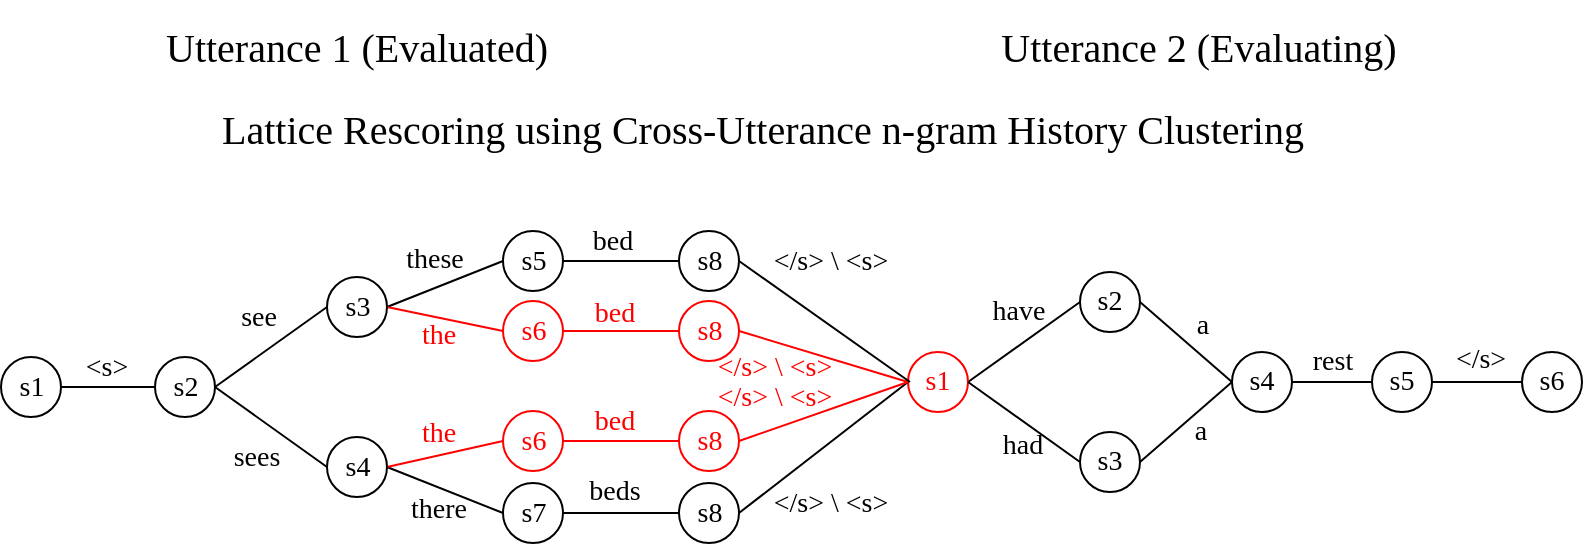 <mxfile version="16.5.3" type="github">
  <diagram id="GkwxvoKI0v0egCr2lqlU" name="Page-1">
    <mxGraphModel dx="946" dy="645" grid="1" gridSize="10" guides="1" tooltips="1" connect="1" arrows="1" fold="1" page="1" pageScale="1" pageWidth="850" pageHeight="1100" math="0" shadow="0">
      <root>
        <mxCell id="0" />
        <mxCell id="1" parent="0" />
        <mxCell id="RtcgU3C-zt8aPHX_ZTjs-4" style="rounded=0;orthogonalLoop=1;jettySize=auto;html=1;exitX=1;exitY=0.5;exitDx=0;exitDy=0;entryX=0;entryY=0.5;entryDx=0;entryDy=0;endArrow=none;endFill=0;fontColor=#000000;strokeColor=#000000;fontSize=14;fontFamily=Georgia;" parent="1" source="RtcgU3C-zt8aPHX_ZTjs-1" target="RtcgU3C-zt8aPHX_ZTjs-2" edge="1">
          <mxGeometry relative="1" as="geometry">
            <mxPoint x="810.5" y="282.5" as="targetPoint" />
          </mxGeometry>
        </mxCell>
        <mxCell id="4VMU7p_WYgPRxcq0oTT4-2" style="rounded=0;orthogonalLoop=1;jettySize=auto;html=1;exitX=1;exitY=0.5;exitDx=0;exitDy=0;entryX=0;entryY=0.5;entryDx=0;entryDy=0;endArrow=none;endFill=0;fontFamily=Georgia;" parent="1" source="RtcgU3C-zt8aPHX_ZTjs-1" target="4VMU7p_WYgPRxcq0oTT4-1" edge="1">
          <mxGeometry relative="1" as="geometry">
            <mxPoint x="810.5" y="362.5" as="targetPoint" />
          </mxGeometry>
        </mxCell>
        <mxCell id="RtcgU3C-zt8aPHX_ZTjs-1" value="s2" style="ellipse;whiteSpace=wrap;html=1;aspect=fixed;fontColor=#000000;strokeColor=#000000;fontSize=14;fontFamily=Georgia;" parent="1" vertex="1">
          <mxGeometry x="732.5" y="307.5" width="30" height="30" as="geometry" />
        </mxCell>
        <mxCell id="RtcgU3C-zt8aPHX_ZTjs-10" style="edgeStyle=none;rounded=0;orthogonalLoop=1;jettySize=auto;html=1;exitX=1;exitY=0.5;exitDx=0;exitDy=0;entryX=0;entryY=0.5;entryDx=0;entryDy=0;endArrow=none;endFill=0;fontColor=#000000;fontSize=14;fontFamily=Georgia;" parent="1" source="RtcgU3C-zt8aPHX_ZTjs-2" target="RtcgU3C-zt8aPHX_ZTjs-6" edge="1">
          <mxGeometry relative="1" as="geometry" />
        </mxCell>
        <mxCell id="RtcgU3C-zt8aPHX_ZTjs-11" style="edgeStyle=none;rounded=0;orthogonalLoop=1;jettySize=auto;html=1;exitX=1;exitY=0.5;exitDx=0;exitDy=0;entryX=0;entryY=0.5;entryDx=0;entryDy=0;endArrow=none;endFill=0;strokeColor=#FF0000;fontColor=#000000;fontSize=14;fontFamily=Georgia;" parent="1" source="RtcgU3C-zt8aPHX_ZTjs-2" target="RtcgU3C-zt8aPHX_ZTjs-7" edge="1">
          <mxGeometry relative="1" as="geometry" />
        </mxCell>
        <mxCell id="RtcgU3C-zt8aPHX_ZTjs-2" value="s3" style="ellipse;whiteSpace=wrap;html=1;aspect=fixed;fontColor=#000000;strokeColor=#000000;fontSize=14;fontFamily=Georgia;" parent="1" vertex="1">
          <mxGeometry x="818.5" y="267.5" width="30" height="30" as="geometry" />
        </mxCell>
        <mxCell id="RtcgU3C-zt8aPHX_ZTjs-13" style="edgeStyle=none;rounded=0;orthogonalLoop=1;jettySize=auto;html=1;exitX=1;exitY=0.5;exitDx=0;exitDy=0;entryX=0;entryY=0.5;entryDx=0;entryDy=0;endArrow=none;endFill=0;fontColor=#000000;fontSize=14;fontFamily=Georgia;" parent="1" source="4VMU7p_WYgPRxcq0oTT4-1" target="RtcgU3C-zt8aPHX_ZTjs-9" edge="1">
          <mxGeometry relative="1" as="geometry">
            <mxPoint x="896.5" y="357.5" as="sourcePoint" />
          </mxGeometry>
        </mxCell>
        <mxCell id="RtcgU3C-zt8aPHX_ZTjs-48" style="edgeStyle=none;rounded=0;orthogonalLoop=1;jettySize=auto;html=1;exitX=1;exitY=0.5;exitDx=0;exitDy=0;entryX=0;entryY=0.5;entryDx=0;entryDy=0;fontSize=14;endArrow=none;endFill=0;fontColor=#000000;fontFamily=Georgia;" parent="1" source="RtcgU3C-zt8aPHX_ZTjs-6" target="CVOTNyJvkZIV5OlrlDnd-2" edge="1">
          <mxGeometry relative="1" as="geometry">
            <mxPoint x="1209.5" y="292.5" as="targetPoint" />
          </mxGeometry>
        </mxCell>
        <mxCell id="RtcgU3C-zt8aPHX_ZTjs-6" value="s5" style="ellipse;whiteSpace=wrap;html=1;aspect=fixed;fontColor=#000000;fontSize=14;fontFamily=Georgia;" parent="1" vertex="1">
          <mxGeometry x="906.5" y="244.5" width="30" height="30" as="geometry" />
        </mxCell>
        <mxCell id="RtcgU3C-zt8aPHX_ZTjs-29" style="edgeStyle=none;rounded=0;orthogonalLoop=1;jettySize=auto;html=1;exitX=1;exitY=0.5;exitDx=0;exitDy=0;entryX=0;entryY=0.5;entryDx=0;entryDy=0;fontSize=14;endArrow=none;endFill=0;fontColor=#FF0000;fontFamily=Georgia;strokeColor=#FF0000;" parent="1" source="RtcgU3C-zt8aPHX_ZTjs-7" target="RtcgU3C-zt8aPHX_ZTjs-28" edge="1">
          <mxGeometry relative="1" as="geometry" />
        </mxCell>
        <mxCell id="RtcgU3C-zt8aPHX_ZTjs-7" value="s6" style="ellipse;whiteSpace=wrap;html=1;aspect=fixed;fontColor=#FF0000;fontSize=14;fontFamily=Georgia;strokeColor=#FF0000;" parent="1" vertex="1">
          <mxGeometry x="906.5" y="279.5" width="30" height="30" as="geometry" />
        </mxCell>
        <mxCell id="RtcgU3C-zt8aPHX_ZTjs-45" style="edgeStyle=none;rounded=0;orthogonalLoop=1;jettySize=auto;html=1;exitX=1;exitY=0.5;exitDx=0;exitDy=0;entryX=0;entryY=0.5;entryDx=0;entryDy=0;fontSize=14;endArrow=none;endFill=0;fontColor=#000000;fontFamily=Georgia;" parent="1" source="RtcgU3C-zt8aPHX_ZTjs-9" target="CVOTNyJvkZIV5OlrlDnd-3" edge="1">
          <mxGeometry relative="1" as="geometry" />
        </mxCell>
        <mxCell id="RtcgU3C-zt8aPHX_ZTjs-9" value="s7" style="ellipse;whiteSpace=wrap;html=1;aspect=fixed;fontColor=#000000;fontSize=14;fontFamily=Georgia;" parent="1" vertex="1">
          <mxGeometry x="906.5" y="370.5" width="30" height="30" as="geometry" />
        </mxCell>
        <mxCell id="RtcgU3C-zt8aPHX_ZTjs-14" value="&lt;font style=&quot;font-size: 14px&quot;&gt;see&lt;/font&gt;" style="text;html=1;align=center;verticalAlign=middle;resizable=0;points=[];autosize=1;strokeColor=none;fillColor=none;fontColor=#000000;fontSize=14;fontFamily=Georgia;" parent="1" vertex="1">
          <mxGeometry x="763.5" y="277.5" width="40" height="20" as="geometry" />
        </mxCell>
        <mxCell id="RtcgU3C-zt8aPHX_ZTjs-16" value="these" style="text;html=1;align=center;verticalAlign=middle;resizable=0;points=[];autosize=1;strokeColor=none;fillColor=none;fontSize=14;fontColor=#000000;fontFamily=Georgia;" parent="1" vertex="1">
          <mxGeometry x="846.5" y="248.5" width="50" height="20" as="geometry" />
        </mxCell>
        <mxCell id="RtcgU3C-zt8aPHX_ZTjs-17" value="the" style="text;html=1;align=center;verticalAlign=middle;resizable=0;points=[];autosize=1;strokeColor=none;fillColor=none;fontSize=14;fontColor=#FF0000;fontFamily=Georgia;" parent="1" vertex="1">
          <mxGeometry x="853.5" y="286.5" width="40" height="20" as="geometry" />
        </mxCell>
        <mxCell id="RtcgU3C-zt8aPHX_ZTjs-21" style="edgeStyle=none;rounded=0;orthogonalLoop=1;jettySize=auto;html=1;exitX=1;exitY=0.5;exitDx=0;exitDy=0;entryX=0;entryY=0.5;entryDx=0;entryDy=0;fontSize=14;endArrow=none;endFill=0;fontColor=#000000;strokeColor=#000000;fontFamily=Georgia;" parent="1" source="RtcgU3C-zt8aPHX_ZTjs-20" target="RtcgU3C-zt8aPHX_ZTjs-1" edge="1">
          <mxGeometry relative="1" as="geometry" />
        </mxCell>
        <mxCell id="RtcgU3C-zt8aPHX_ZTjs-20" value="&lt;font style=&quot;font-size: 14px;&quot;&gt;s1&lt;/font&gt;" style="ellipse;whiteSpace=wrap;html=1;aspect=fixed;fontColor=#000000;strokeColor=#000000;fontSize=14;fontFamily=Georgia;" parent="1" vertex="1">
          <mxGeometry x="655.5" y="307.5" width="30" height="30" as="geometry" />
        </mxCell>
        <mxCell id="RtcgU3C-zt8aPHX_ZTjs-22" value="&lt;font style=&quot;font-size: 14px&quot;&gt;&amp;lt;s&amp;gt;&lt;/font&gt;" style="text;html=1;align=center;verticalAlign=middle;resizable=0;points=[];autosize=1;strokeColor=none;fillColor=none;fontColor=#000000;fontSize=14;fontFamily=Georgia;" parent="1" vertex="1">
          <mxGeometry x="687.5" y="302.5" width="40" height="20" as="geometry" />
        </mxCell>
        <mxCell id="RtcgU3C-zt8aPHX_ZTjs-52" style="edgeStyle=none;rounded=0;orthogonalLoop=1;jettySize=auto;html=1;exitX=1;exitY=0.5;exitDx=0;exitDy=0;fontSize=14;endArrow=none;endFill=0;fontColor=#FF0000;fontFamily=Georgia;entryX=0;entryY=0.5;entryDx=0;entryDy=0;strokeColor=#FF0000;" parent="1" source="RtcgU3C-zt8aPHX_ZTjs-28" target="54BcYv2EsDL3iLWHWI-8-8" edge="1">
          <mxGeometry relative="1" as="geometry">
            <mxPoint x="1115" y="320" as="targetPoint" />
          </mxGeometry>
        </mxCell>
        <mxCell id="RtcgU3C-zt8aPHX_ZTjs-28" value="s8" style="ellipse;whiteSpace=wrap;html=1;aspect=fixed;fontColor=#FF0000;fontSize=14;fontFamily=Georgia;strokeColor=#FF0000;" parent="1" vertex="1">
          <mxGeometry x="994.5" y="279.5" width="30" height="30" as="geometry" />
        </mxCell>
        <mxCell id="RtcgU3C-zt8aPHX_ZTjs-38" value="beds" style="text;html=1;align=center;verticalAlign=middle;resizable=0;points=[];autosize=1;strokeColor=none;fillColor=none;fontSize=14;fontColor=#000000;fontFamily=Georgia;" parent="1" vertex="1">
          <mxGeometry x="941.5" y="364.5" width="40" height="20" as="geometry" />
        </mxCell>
        <mxCell id="RtcgU3C-zt8aPHX_ZTjs-39" value="&lt;span&gt;b&lt;/span&gt;ed" style="text;html=1;align=center;verticalAlign=middle;resizable=0;points=[];autosize=1;strokeColor=none;fillColor=none;fontSize=14;fontColor=#000000;fontFamily=Georgia;" parent="1" vertex="1">
          <mxGeometry x="940.5" y="239.5" width="40" height="20" as="geometry" />
        </mxCell>
        <mxCell id="RtcgU3C-zt8aPHX_ZTjs-46" value="&lt;span&gt;b&lt;/span&gt;ed" style="text;html=1;align=center;verticalAlign=middle;resizable=0;points=[];autosize=1;strokeColor=none;fillColor=none;fontSize=14;fontColor=#FF0000;fontFamily=Georgia;" parent="1" vertex="1">
          <mxGeometry x="941.5" y="275.5" width="40" height="20" as="geometry" />
        </mxCell>
        <mxCell id="RtcgU3C-zt8aPHX_ZTjs-105" value="s6" style="ellipse;whiteSpace=wrap;html=1;aspect=fixed;fontSize=14;fontColor=#000000;fontFamily=Georgia;" parent="1" vertex="1">
          <mxGeometry x="1416" y="305" width="30" height="30" as="geometry" />
        </mxCell>
        <mxCell id="RtcgU3C-zt8aPHX_ZTjs-119" value="&lt;font color=&quot;#000000&quot; style=&quot;font-size: 20px&quot;&gt;&lt;font style=&quot;font-size: 20px&quot;&gt;Utterance 1&amp;nbsp;(Evaluated)&lt;/font&gt;&lt;br&gt;&lt;/font&gt;" style="text;html=1;align=center;verticalAlign=middle;resizable=0;points=[];autosize=1;strokeColor=none;fillColor=none;fontSize=30;fontFamily=Georgia;fontColor=#FF0000;" parent="1" vertex="1">
          <mxGeometry x="723" y="129" width="220" height="40" as="geometry" />
        </mxCell>
        <mxCell id="RtcgU3C-zt8aPHX_ZTjs-120" value="&lt;font color=&quot;#000000&quot; style=&quot;font-size: 20px&quot;&gt;&lt;font style=&quot;font-size: 20px&quot;&gt;Lattice Rescoring using Cross-Utterance n-gram History Clustering&lt;/font&gt;&lt;br&gt;&lt;/font&gt;" style="text;html=1;align=center;verticalAlign=middle;resizable=0;points=[];autosize=1;strokeColor=none;fillColor=none;fontSize=30;fontFamily=Georgia;fontColor=#FF0000;" parent="1" vertex="1">
          <mxGeometry x="731" y="170" width="610" height="40" as="geometry" />
        </mxCell>
        <mxCell id="4VMU7p_WYgPRxcq0oTT4-12" style="edgeStyle=none;rounded=0;orthogonalLoop=1;jettySize=auto;html=1;exitX=1;exitY=0.5;exitDx=0;exitDy=0;entryX=0;entryY=0.5;entryDx=0;entryDy=0;endArrow=none;endFill=0;fontFamily=Georgia;" parent="1" source="PLGYQZCd30LQGUTYlzt7-8" target="RtcgU3C-zt8aPHX_ZTjs-105" edge="1">
          <mxGeometry relative="1" as="geometry" />
        </mxCell>
        <mxCell id="PLGYQZCd30LQGUTYlzt7-8" value="s5" style="ellipse;whiteSpace=wrap;html=1;aspect=fixed;fontSize=14;fontColor=#000000;fontFamily=Georgia;" parent="1" vertex="1">
          <mxGeometry x="1341" y="305" width="30" height="30" as="geometry" />
        </mxCell>
        <mxCell id="PLGYQZCd30LQGUTYlzt7-9" style="edgeStyle=none;rounded=0;orthogonalLoop=1;jettySize=auto;html=1;exitX=1;exitY=0.5;exitDx=0;exitDy=0;entryX=0;entryY=0.5;entryDx=0;entryDy=0;fontSize=14;endArrow=none;endFill=0;fontColor=#000000;fontFamily=Georgia;" parent="1" source="PLGYQZCd30LQGUTYlzt7-10" target="PLGYQZCd30LQGUTYlzt7-8" edge="1">
          <mxGeometry relative="1" as="geometry" />
        </mxCell>
        <mxCell id="PLGYQZCd30LQGUTYlzt7-10" value="s4" style="ellipse;whiteSpace=wrap;html=1;aspect=fixed;fontSize=14;fontColor=#000000;fontFamily=Georgia;" parent="1" vertex="1">
          <mxGeometry x="1271" y="305" width="30" height="30" as="geometry" />
        </mxCell>
        <mxCell id="PLGYQZCd30LQGUTYlzt7-11" value="&lt;font&gt;a&lt;/font&gt;" style="text;html=1;align=center;verticalAlign=middle;resizable=0;points=[];autosize=1;strokeColor=none;fillColor=none;fontSize=14;fontColor=#000000;fontFamily=Georgia;" parent="1" vertex="1">
          <mxGeometry x="1246" y="282" width="20" height="20" as="geometry" />
        </mxCell>
        <mxCell id="PLGYQZCd30LQGUTYlzt7-12" style="edgeStyle=none;rounded=0;orthogonalLoop=1;jettySize=auto;html=1;exitX=1;exitY=0.5;exitDx=0;exitDy=0;entryX=0;entryY=0.5;entryDx=0;entryDy=0;fontFamily=Georgia;fontSize=14;endArrow=none;endFill=0;fontColor=#000000;" parent="1" source="PLGYQZCd30LQGUTYlzt7-13" target="PLGYQZCd30LQGUTYlzt7-10" edge="1">
          <mxGeometry relative="1" as="geometry" />
        </mxCell>
        <mxCell id="PLGYQZCd30LQGUTYlzt7-13" value="s3" style="ellipse;whiteSpace=wrap;html=1;aspect=fixed;fontSize=14;fontColor=#000000;fontFamily=Georgia;" parent="1" vertex="1">
          <mxGeometry x="1195" y="345" width="30" height="30" as="geometry" />
        </mxCell>
        <mxCell id="PLGYQZCd30LQGUTYlzt7-14" value="&lt;font&gt;have&lt;/font&gt;" style="text;html=1;align=center;verticalAlign=middle;resizable=0;points=[];autosize=1;strokeColor=none;fillColor=none;fontSize=14;fontColor=#000000;fontFamily=Georgia;" parent="1" vertex="1">
          <mxGeometry x="1139" y="275" width="50" height="20" as="geometry" />
        </mxCell>
        <mxCell id="54BcYv2EsDL3iLWHWI-8-1" style="edgeStyle=none;rounded=0;orthogonalLoop=1;jettySize=auto;html=1;exitX=1;exitY=0.5;exitDx=0;exitDy=0;entryX=0;entryY=0.5;entryDx=0;entryDy=0;endArrow=none;endFill=0;fontSize=14;fontColor=#000000;fontFamily=Georgia;" parent="1" source="54BcYv2EsDL3iLWHWI-8-6" target="PLGYQZCd30LQGUTYlzt7-10" edge="1">
          <mxGeometry relative="1" as="geometry" />
        </mxCell>
        <mxCell id="54BcYv2EsDL3iLWHWI-8-6" value="s2" style="ellipse;whiteSpace=wrap;html=1;aspect=fixed;fontSize=14;fontColor=#000000;fontFamily=Georgia;" parent="1" vertex="1">
          <mxGeometry x="1195" y="265" width="30" height="30" as="geometry" />
        </mxCell>
        <mxCell id="54BcYv2EsDL3iLWHWI-8-7" style="edgeStyle=none;rounded=0;orthogonalLoop=1;jettySize=auto;html=1;exitX=1;exitY=0.5;exitDx=0;exitDy=0;entryX=0;entryY=0.5;entryDx=0;entryDy=0;fontSize=14;endArrow=none;endFill=0;fontColor=#000000;fontFamily=Georgia;" parent="1" source="54BcYv2EsDL3iLWHWI-8-8" target="54BcYv2EsDL3iLWHWI-8-6" edge="1">
          <mxGeometry relative="1" as="geometry" />
        </mxCell>
        <mxCell id="54BcYv2EsDL3iLWHWI-8-8" value="s1" style="ellipse;whiteSpace=wrap;html=1;aspect=fixed;fontSize=14;fontColor=#FF0000;fontFamily=Georgia;strokeColor=#FF0000;" parent="1" vertex="1">
          <mxGeometry x="1109" y="305" width="30" height="30" as="geometry" />
        </mxCell>
        <mxCell id="54BcYv2EsDL3iLWHWI-8-29" value="" style="endArrow=none;html=1;rounded=0;fontFamily=Georgia;fontSize=14;fontColor=#808080;strokeColor=#000000;exitX=0;exitY=0.5;exitDx=0;exitDy=0;entryX=1;entryY=0.5;entryDx=0;entryDy=0;" parent="1" source="PLGYQZCd30LQGUTYlzt7-13" target="54BcYv2EsDL3iLWHWI-8-8" edge="1">
          <mxGeometry width="50" height="50" relative="1" as="geometry">
            <mxPoint x="1499" y="365" as="sourcePoint" />
            <mxPoint x="1419" y="420" as="targetPoint" />
          </mxGeometry>
        </mxCell>
        <mxCell id="4VMU7p_WYgPRxcq0oTT4-3" style="edgeStyle=none;rounded=0;orthogonalLoop=1;jettySize=auto;html=1;exitX=1;exitY=0.5;exitDx=0;exitDy=0;entryX=0;entryY=0.5;entryDx=0;entryDy=0;endArrow=none;endFill=0;fontFamily=Georgia;strokeColor=#FF0000;" parent="1" source="4VMU7p_WYgPRxcq0oTT4-1" target="CVOTNyJvkZIV5OlrlDnd-4" edge="1">
          <mxGeometry relative="1" as="geometry" />
        </mxCell>
        <mxCell id="4VMU7p_WYgPRxcq0oTT4-1" value="s4" style="ellipse;whiteSpace=wrap;html=1;aspect=fixed;fontColor=#000000;strokeColor=#000000;fontSize=14;fontFamily=Georgia;" parent="1" vertex="1">
          <mxGeometry x="818.5" y="347.5" width="30" height="30" as="geometry" />
        </mxCell>
        <mxCell id="4VMU7p_WYgPRxcq0oTT4-4" value="&lt;font style=&quot;font-size: 14px&quot;&gt;sees&lt;/font&gt;" style="text;html=1;align=center;verticalAlign=middle;resizable=0;points=[];autosize=1;strokeColor=none;fillColor=none;fontColor=#000000;fontSize=14;fontFamily=Georgia;" parent="1" vertex="1">
          <mxGeometry x="762.5" y="347.5" width="40" height="20" as="geometry" />
        </mxCell>
        <mxCell id="4VMU7p_WYgPRxcq0oTT4-5" value="the" style="text;html=1;align=center;verticalAlign=middle;resizable=0;points=[];autosize=1;strokeColor=none;fillColor=none;fontSize=14;fontColor=#FF0000;fontFamily=Georgia;" parent="1" vertex="1">
          <mxGeometry x="853.5" y="335.5" width="40" height="20" as="geometry" />
        </mxCell>
        <mxCell id="4VMU7p_WYgPRxcq0oTT4-7" value="there" style="text;html=1;align=center;verticalAlign=middle;resizable=0;points=[];autosize=1;strokeColor=none;fillColor=none;fontSize=14;fontColor=#000000;fontFamily=Georgia;" parent="1" vertex="1">
          <mxGeometry x="848.5" y="373.5" width="50" height="20" as="geometry" />
        </mxCell>
        <mxCell id="4VMU7p_WYgPRxcq0oTT4-9" value="&lt;font&gt;had&lt;/font&gt;" style="text;html=1;align=center;verticalAlign=middle;resizable=0;points=[];autosize=1;strokeColor=none;fillColor=none;fontSize=14;fontColor=#000000;fontFamily=Georgia;" parent="1" vertex="1">
          <mxGeometry x="1146" y="342" width="40" height="20" as="geometry" />
        </mxCell>
        <mxCell id="4VMU7p_WYgPRxcq0oTT4-10" value="&lt;font&gt;a&lt;/font&gt;" style="text;html=1;align=center;verticalAlign=middle;resizable=0;points=[];autosize=1;strokeColor=none;fillColor=none;fontSize=14;fontColor=#000000;fontFamily=Georgia;" parent="1" vertex="1">
          <mxGeometry x="1245" y="335" width="20" height="20" as="geometry" />
        </mxCell>
        <mxCell id="4VMU7p_WYgPRxcq0oTT4-11" value="&lt;font&gt;rest&lt;/font&gt;" style="text;html=1;align=center;verticalAlign=middle;resizable=0;points=[];autosize=1;strokeColor=none;fillColor=none;fontSize=14;fontColor=#000000;fontFamily=Georgia;" parent="1" vertex="1">
          <mxGeometry x="1301" y="300" width="40" height="20" as="geometry" />
        </mxCell>
        <mxCell id="4VMU7p_WYgPRxcq0oTT4-13" value="&lt;font&gt;&amp;lt;/s&amp;gt;&lt;/font&gt;" style="text;html=1;align=center;verticalAlign=middle;resizable=0;points=[];autosize=1;strokeColor=none;fillColor=none;fontSize=14;fontColor=#000000;fontFamily=Georgia;" parent="1" vertex="1">
          <mxGeometry x="1370" y="299" width="50" height="20" as="geometry" />
        </mxCell>
        <mxCell id="CVOTNyJvkZIV5OlrlDnd-1" value="&lt;font color=&quot;#000000&quot; style=&quot;font-size: 20px&quot;&gt;&lt;font style=&quot;font-size: 20px&quot;&gt;Utterance 2 (Evaluating)&lt;/font&gt;&lt;br&gt;&lt;/font&gt;" style="text;html=1;align=center;verticalAlign=middle;resizable=0;points=[];autosize=1;strokeColor=none;fillColor=none;fontSize=30;fontFamily=Georgia;fontColor=#FF0000;" parent="1" vertex="1">
          <mxGeometry x="1139" y="129" width="230" height="40" as="geometry" />
        </mxCell>
        <mxCell id="CVOTNyJvkZIV5OlrlDnd-12" style="edgeStyle=none;rounded=0;orthogonalLoop=1;jettySize=auto;html=1;exitX=1;exitY=0.5;exitDx=0;exitDy=0;fontColor=#000000;endArrow=none;endFill=0;strokeColor=#000000;" parent="1" source="CVOTNyJvkZIV5OlrlDnd-2" edge="1">
          <mxGeometry relative="1" as="geometry">
            <mxPoint x="1110" y="320" as="targetPoint" />
          </mxGeometry>
        </mxCell>
        <mxCell id="CVOTNyJvkZIV5OlrlDnd-2" value="s8" style="ellipse;whiteSpace=wrap;html=1;aspect=fixed;fontColor=#000000;fontSize=14;fontFamily=Georgia;strokeColor=#000000;" parent="1" vertex="1">
          <mxGeometry x="994.5" y="244.5" width="30" height="30" as="geometry" />
        </mxCell>
        <mxCell id="CVOTNyJvkZIV5OlrlDnd-10" style="edgeStyle=none;rounded=0;orthogonalLoop=1;jettySize=auto;html=1;exitX=1;exitY=0.5;exitDx=0;exitDy=0;entryX=0;entryY=0.5;entryDx=0;entryDy=0;fontColor=#000000;endArrow=none;endFill=0;strokeColor=#000000;" parent="1" source="CVOTNyJvkZIV5OlrlDnd-3" target="54BcYv2EsDL3iLWHWI-8-8" edge="1">
          <mxGeometry relative="1" as="geometry" />
        </mxCell>
        <mxCell id="CVOTNyJvkZIV5OlrlDnd-3" value="s8" style="ellipse;whiteSpace=wrap;html=1;aspect=fixed;fontColor=#000000;fontSize=14;fontFamily=Georgia;strokeColor=#000000;" parent="1" vertex="1">
          <mxGeometry x="994.5" y="370.5" width="30" height="30" as="geometry" />
        </mxCell>
        <mxCell id="CVOTNyJvkZIV5OlrlDnd-6" style="edgeStyle=orthogonalEdgeStyle;rounded=0;orthogonalLoop=1;jettySize=auto;html=1;exitX=1;exitY=0.5;exitDx=0;exitDy=0;entryX=0;entryY=0.5;entryDx=0;entryDy=0;fontColor=#FF0000;strokeColor=#FF0000;endArrow=none;endFill=0;" parent="1" source="CVOTNyJvkZIV5OlrlDnd-4" target="CVOTNyJvkZIV5OlrlDnd-5" edge="1">
          <mxGeometry relative="1" as="geometry" />
        </mxCell>
        <mxCell id="CVOTNyJvkZIV5OlrlDnd-4" value="s6" style="ellipse;whiteSpace=wrap;html=1;aspect=fixed;fontColor=#FF0000;fontSize=14;fontFamily=Georgia;strokeColor=#FF0000;" parent="1" vertex="1">
          <mxGeometry x="906.5" y="334.5" width="30" height="30" as="geometry" />
        </mxCell>
        <mxCell id="CVOTNyJvkZIV5OlrlDnd-8" style="rounded=0;orthogonalLoop=1;jettySize=auto;html=1;exitX=1;exitY=0.5;exitDx=0;exitDy=0;entryX=0;entryY=0.5;entryDx=0;entryDy=0;fontColor=#FF0000;endArrow=none;endFill=0;strokeColor=#FF0000;" parent="1" source="CVOTNyJvkZIV5OlrlDnd-5" target="54BcYv2EsDL3iLWHWI-8-8" edge="1">
          <mxGeometry relative="1" as="geometry" />
        </mxCell>
        <mxCell id="CVOTNyJvkZIV5OlrlDnd-5" value="s8" style="ellipse;whiteSpace=wrap;html=1;aspect=fixed;fontColor=#FF0000;fontSize=14;fontFamily=Georgia;strokeColor=#FF0000;" parent="1" vertex="1">
          <mxGeometry x="994.5" y="334.5" width="30" height="30" as="geometry" />
        </mxCell>
        <mxCell id="CVOTNyJvkZIV5OlrlDnd-7" value="&lt;span&gt;b&lt;/span&gt;ed" style="text;html=1;align=center;verticalAlign=middle;resizable=0;points=[];autosize=1;strokeColor=none;fillColor=none;fontSize=14;fontColor=#FF0000;fontFamily=Georgia;" parent="1" vertex="1">
          <mxGeometry x="941.5" y="329.5" width="40" height="20" as="geometry" />
        </mxCell>
        <mxCell id="CVOTNyJvkZIV5OlrlDnd-9" value="&amp;lt;/s&amp;gt; \ &amp;lt;s&amp;gt;" style="text;html=1;align=center;verticalAlign=middle;resizable=0;points=[];autosize=1;strokeColor=none;fillColor=none;fontSize=14;fontColor=#FF0000;fontFamily=Georgia;" parent="1" vertex="1">
          <mxGeometry x="1002" y="318" width="80" height="20" as="geometry" />
        </mxCell>
        <mxCell id="CVOTNyJvkZIV5OlrlDnd-11" value="&amp;lt;/s&amp;gt; \ &amp;lt;s&amp;gt;" style="text;html=1;align=center;verticalAlign=middle;resizable=0;points=[];autosize=1;strokeColor=none;fillColor=none;fontSize=14;fontColor=#000000;fontFamily=Georgia;" parent="1" vertex="1">
          <mxGeometry x="1030" y="370.5" width="80" height="20" as="geometry" />
        </mxCell>
        <mxCell id="CVOTNyJvkZIV5OlrlDnd-13" value="&amp;lt;/s&amp;gt; \ &amp;lt;s&amp;gt;" style="text;html=1;align=center;verticalAlign=middle;resizable=0;points=[];autosize=1;strokeColor=none;fillColor=none;fontSize=14;fontColor=#000000;fontFamily=Georgia;" parent="1" vertex="1">
          <mxGeometry x="1030" y="249.5" width="80" height="20" as="geometry" />
        </mxCell>
        <mxCell id="RtcgU3C-zt8aPHX_ZTjs-54" value="&amp;lt;/s&amp;gt; \ &amp;lt;s&amp;gt;" style="text;html=1;align=center;verticalAlign=middle;resizable=0;points=[];autosize=1;strokeColor=none;fillColor=none;fontSize=14;fontColor=#FF0000;fontFamily=Georgia;" parent="1" vertex="1">
          <mxGeometry x="1002" y="302.5" width="80" height="20" as="geometry" />
        </mxCell>
      </root>
    </mxGraphModel>
  </diagram>
</mxfile>
